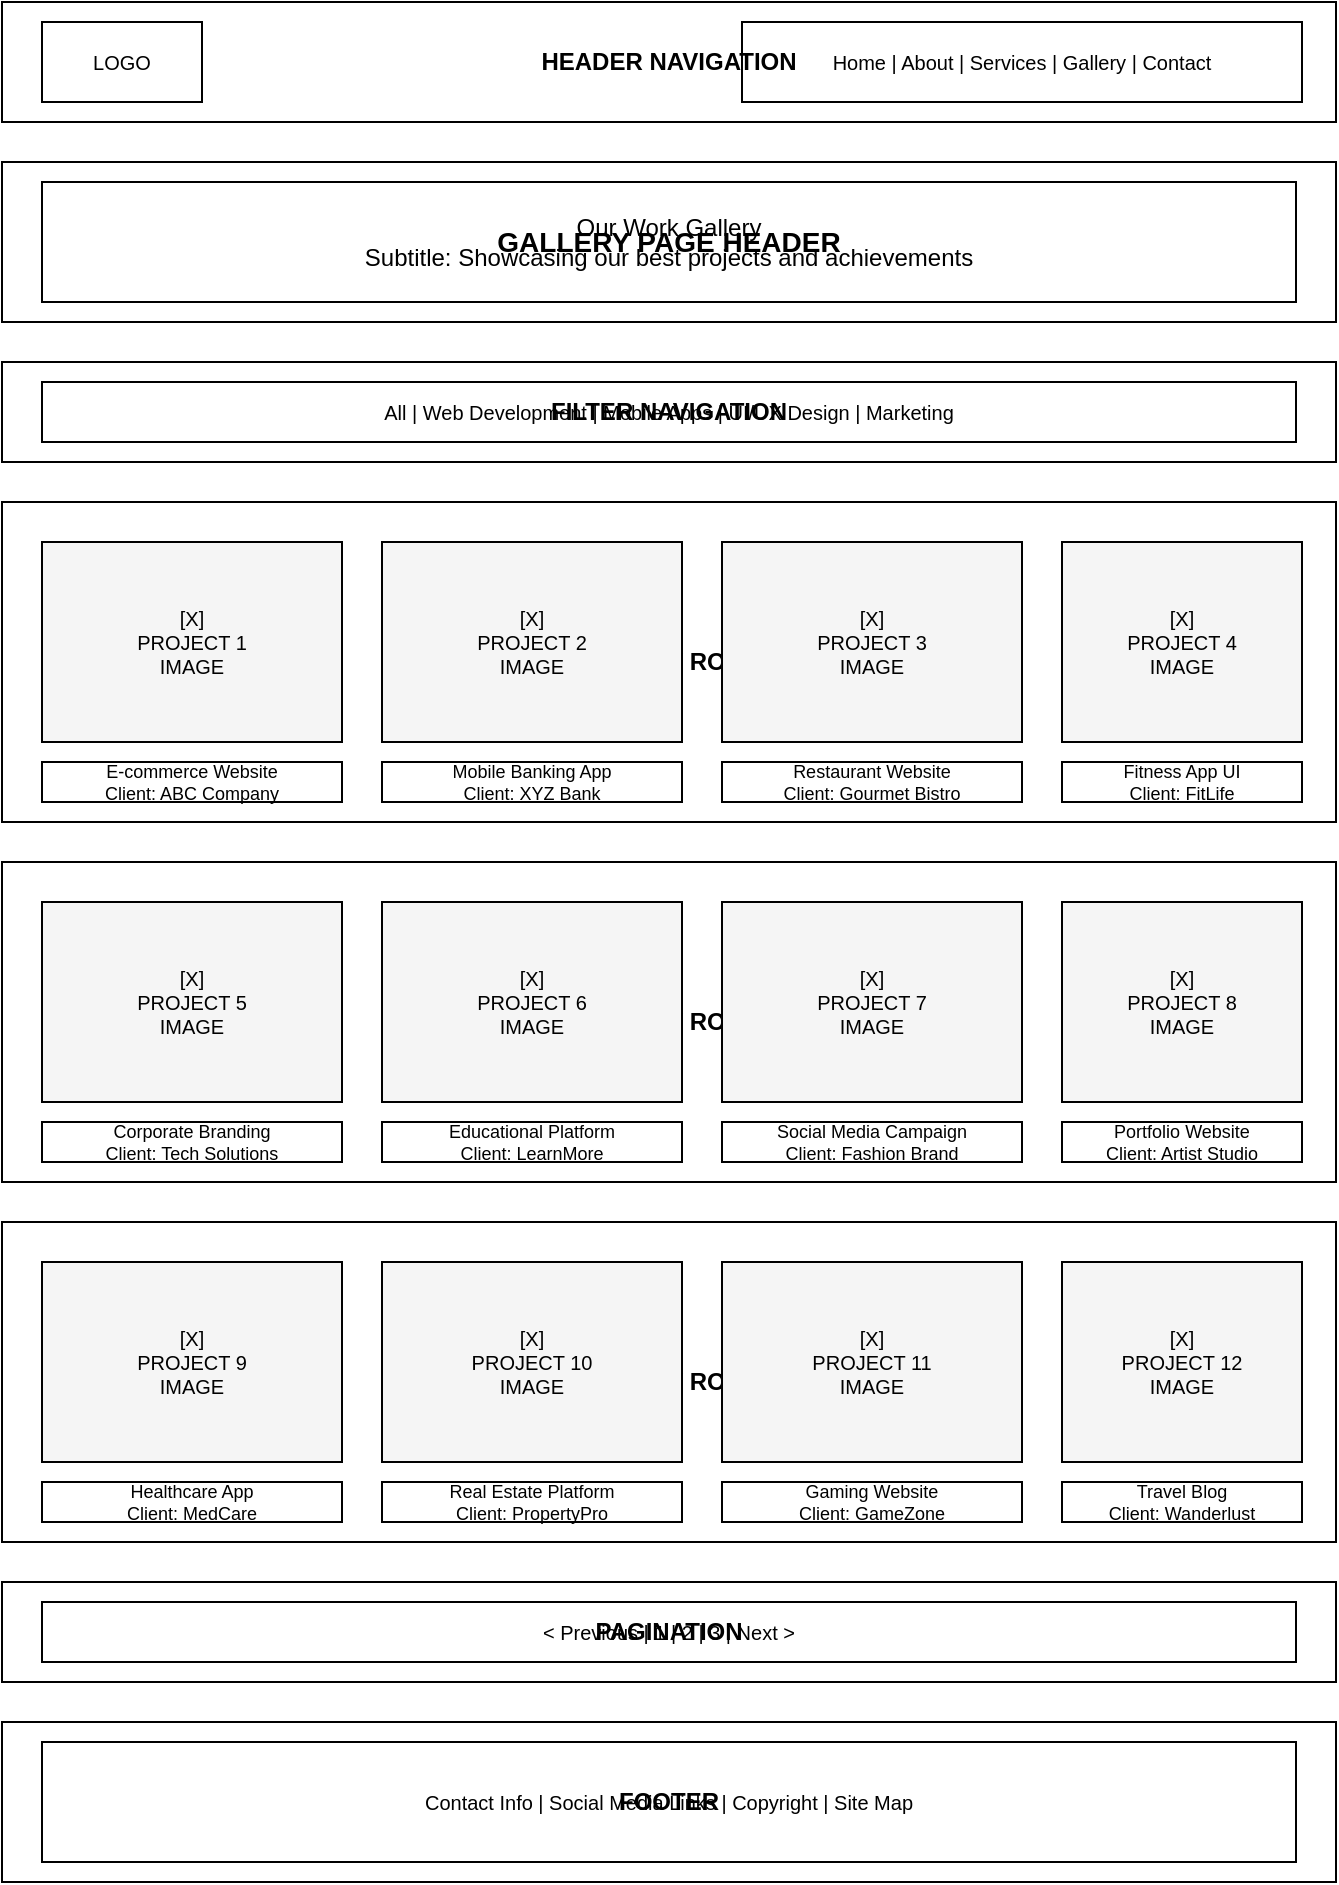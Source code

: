 <mxfile version="22.0.3">
  <diagram name="Gallery Page Wireframe" id="gallery-page">
    <mxGraphModel dx="1422" dy="794" grid="1" gridSize="10" guides="1" tooltips="1" connect="1" arrows="1" fold="1" page="1" pageScale="1" pageWidth="827" pageHeight="1169" math="0" shadow="0">
      <root>
        <mxCell id="0"/>
        <mxCell id="1" parent="0"/>
        
        <!-- Header Navigation -->
        <mxCell id="header-4" value="HEADER NAVIGATION" style="rounded=0;whiteSpace=wrap;html=1;fillColor=none;strokeColor=#000000;fontFamily=Arial;fontSize=12;fontStyle=1;align=center;" vertex="1" parent="1">
          <mxGeometry x="80" y="40" width="667" height="60" as="geometry"/>
        </mxCell>
        <mxCell id="logo-4" value="LOGO" style="rounded=0;whiteSpace=wrap;html=1;fillColor=none;strokeColor=#000000;fontFamily=Arial;fontSize=10;align=center;" vertex="1" parent="1">
          <mxGeometry x="100" y="50" width="80" height="40" as="geometry"/>
        </mxCell>
        <mxCell id="nav-4" value="Home | About | Services | Gallery | Contact" style="rounded=0;whiteSpace=wrap;html=1;fillColor=none;strokeColor=#000000;fontFamily=Arial;fontSize=10;align=center;" vertex="1" parent="1">
          <mxGeometry x="450" y="50" width="280" height="40" as="geometry"/>
        </mxCell>
        
        <!-- Page Header -->
        <mxCell id="page-header-4" value="GALLERY PAGE HEADER" style="rounded=0;whiteSpace=wrap;html=1;fillColor=none;strokeColor=#000000;fontFamily=Arial;fontSize=14;fontStyle=1;align=center;" vertex="1" parent="1">
          <mxGeometry x="80" y="120" width="667" height="80" as="geometry"/>
        </mxCell>
        <mxCell id="page-title-4" value="Our Work Gallery&#10;Subtitle: Showcasing our best projects and achievements" style="rounded=0;whiteSpace=wrap;html=1;fillColor=none;strokeColor=#000000;fontFamily=Arial;fontSize=12;align=center;" vertex="1" parent="1">
          <mxGeometry x="100" y="130" width="627" height="60" as="geometry"/>
        </mxCell>
        
        <!-- Filter Navigation -->
        <mxCell id="filter-nav" value="FILTER NAVIGATION" style="rounded=0;whiteSpace=wrap;html=1;fillColor=none;strokeColor=#000000;fontFamily=Arial;fontSize=12;fontStyle=1;align=center;" vertex="1" parent="1">
          <mxGeometry x="80" y="220" width="667" height="50" as="geometry"/>
        </mxCell>
        <mxCell id="filter-buttons" value="All | Web Development | Mobile Apps | UI/UX Design | Marketing" style="rounded=0;whiteSpace=wrap;html=1;fillColor=none;strokeColor=#000000;fontFamily=Arial;fontSize=10;align=center;" vertex="1" parent="1">
          <mxGeometry x="100" y="230" width="627" height="30" as="geometry"/>
        </mxCell>
        
        <!-- Gallery Grid Row 1 -->
        <mxCell id="gallery-row-1" value="GALLERY ROW 1" style="rounded=0;whiteSpace=wrap;html=1;fillColor=none;strokeColor=#000000;fontFamily=Arial;fontSize=12;fontStyle=1;align=center;" vertex="1" parent="1">
          <mxGeometry x="80" y="290" width="667" height="160" as="geometry"/>
        </mxCell>
        <mxCell id="project-1" value="[X]&#10;PROJECT 1&#10;IMAGE" style="rounded=0;whiteSpace=wrap;html=1;fillColor=#f5f5f5;strokeColor=#000000;fontFamily=Arial;fontSize=10;align=center;" vertex="1" parent="1">
          <mxGeometry x="100" y="310" width="150" height="100" as="geometry"/>
        </mxCell>
        <mxCell id="project-1-title" value="E-commerce Website&#10;Client: ABC Company" style="rounded=0;whiteSpace=wrap;html=1;fillColor=none;strokeColor=#000000;fontFamily=Arial;fontSize=9;align=center;" vertex="1" parent="1">
          <mxGeometry x="100" y="420" width="150" height="20" as="geometry"/>
        </mxCell>
        <mxCell id="project-2" value="[X]&#10;PROJECT 2&#10;IMAGE" style="rounded=0;whiteSpace=wrap;html=1;fillColor=#f5f5f5;strokeColor=#000000;fontFamily=Arial;fontSize=10;align=center;" vertex="1" parent="1">
          <mxGeometry x="270" y="310" width="150" height="100" as="geometry"/>
        </mxCell>
        <mxCell id="project-2-title" value="Mobile Banking App&#10;Client: XYZ Bank" style="rounded=0;whiteSpace=wrap;html=1;fillColor=none;strokeColor=#000000;fontFamily=Arial;fontSize=9;align=center;" vertex="1" parent="1">
          <mxGeometry x="270" y="420" width="150" height="20" as="geometry"/>
        </mxCell>
        <mxCell id="project-3" value="[X]&#10;PROJECT 3&#10;IMAGE" style="rounded=0;whiteSpace=wrap;html=1;fillColor=#f5f5f5;strokeColor=#000000;fontFamily=Arial;fontSize=10;align=center;" vertex="1" parent="1">
          <mxGeometry x="440" y="310" width="150" height="100" as="geometry"/>
        </mxCell>
        <mxCell id="project-3-title" value="Restaurant Website&#10;Client: Gourmet Bistro" style="rounded=0;whiteSpace=wrap;html=1;fillColor=none;strokeColor=#000000;fontFamily=Arial;fontSize=9;align=center;" vertex="1" parent="1">
          <mxGeometry x="440" y="420" width="150" height="20" as="geometry"/>
        </mxCell>
        <mxCell id="project-4" value="[X]&#10;PROJECT 4&#10;IMAGE" style="rounded=0;whiteSpace=wrap;html=1;fillColor=#f5f5f5;strokeColor=#000000;fontFamily=Arial;fontSize=10;align=center;" vertex="1" parent="1">
          <mxGeometry x="610" y="310" width="120" height="100" as="geometry"/>
        </mxCell>
        <mxCell id="project-4-title" value="Fitness App UI&#10;Client: FitLife" style="rounded=0;whiteSpace=wrap;html=1;fillColor=none;strokeColor=#000000;fontFamily=Arial;fontSize=9;align=center;" vertex="1" parent="1">
          <mxGeometry x="610" y="420" width="120" height="20" as="geometry"/>
        </mxCell>
        
        <!-- Gallery Grid Row 2 -->
        <mxCell id="gallery-row-2" value="GALLERY ROW 2" style="rounded=0;whiteSpace=wrap;html=1;fillColor=none;strokeColor=#000000;fontFamily=Arial;fontSize=12;fontStyle=1;align=center;" vertex="1" parent="1">
          <mxGeometry x="80" y="470" width="667" height="160" as="geometry"/>
        </mxCell>
        <mxCell id="project-5" value="[X]&#10;PROJECT 5&#10;IMAGE" style="rounded=0;whiteSpace=wrap;html=1;fillColor=#f5f5f5;strokeColor=#000000;fontFamily=Arial;fontSize=10;align=center;" vertex="1" parent="1">
          <mxGeometry x="100" y="490" width="150" height="100" as="geometry"/>
        </mxCell>
        <mxCell id="project-5-title" value="Corporate Branding&#10;Client: Tech Solutions" style="rounded=0;whiteSpace=wrap;html=1;fillColor=none;strokeColor=#000000;fontFamily=Arial;fontSize=9;align=center;" vertex="1" parent="1">
          <mxGeometry x="100" y="600" width="150" height="20" as="geometry"/>
        </mxCell>
        <mxCell id="project-6" value="[X]&#10;PROJECT 6&#10;IMAGE" style="rounded=0;whiteSpace=wrap;html=1;fillColor=#f5f5f5;strokeColor=#000000;fontFamily=Arial;fontSize=10;align=center;" vertex="1" parent="1">
          <mxGeometry x="270" y="490" width="150" height="100" as="geometry"/>
        </mxCell>
        <mxCell id="project-6-title" value="Educational Platform&#10;Client: LearnMore" style="rounded=0;whiteSpace=wrap;html=1;fillColor=none;strokeColor=#000000;fontFamily=Arial;fontSize=9;align=center;" vertex="1" parent="1">
          <mxGeometry x="270" y="600" width="150" height="20" as="geometry"/>
        </mxCell>
        <mxCell id="project-7" value="[X]&#10;PROJECT 7&#10;IMAGE" style="rounded=0;whiteSpace=wrap;html=1;fillColor=#f5f5f5;strokeColor=#000000;fontFamily=Arial;fontSize=10;align=center;" vertex="1" parent="1">
          <mxGeometry x="440" y="490" width="150" height="100" as="geometry"/>
        </mxCell>
        <mxCell id="project-7-title" value="Social Media Campaign&#10;Client: Fashion Brand" style="rounded=0;whiteSpace=wrap;html=1;fillColor=none;strokeColor=#000000;fontFamily=Arial;fontSize=9;align=center;" vertex="1" parent="1">
          <mxGeometry x="440" y="600" width="150" height="20" as="geometry"/>
        </mxCell>
        <mxCell id="project-8" value="[X]&#10;PROJECT 8&#10;IMAGE" style="rounded=0;whiteSpace=wrap;html=1;fillColor=#f5f5f5;strokeColor=#000000;fontFamily=Arial;fontSize=10;align=center;" vertex="1" parent="1">
          <mxGeometry x="610" y="490" width="120" height="100" as="geometry"/>
        </mxCell>
        <mxCell id="project-8-title" value="Portfolio Website&#10;Client: Artist Studio" style="rounded=0;whiteSpace=wrap;html=1;fillColor=none;strokeColor=#000000;fontFamily=Arial;fontSize=9;align=center;" vertex="1" parent="1">
          <mxGeometry x="610" y="600" width="120" height="20" as="geometry"/>
        </mxCell>
        
        <!-- Gallery Grid Row 3 -->
        <mxCell id="gallery-row-3" value="GALLERY ROW 3" style="rounded=0;whiteSpace=wrap;html=1;fillColor=none;strokeColor=#000000;fontFamily=Arial;fontSize=12;fontStyle=1;align=center;" vertex="1" parent="1">
          <mxGeometry x="80" y="650" width="667" height="160" as="geometry"/>
        </mxCell>
        <mxCell id="project-9" value="[X]&#10;PROJECT 9&#10;IMAGE" style="rounded=0;whiteSpace=wrap;html=1;fillColor=#f5f5f5;strokeColor=#000000;fontFamily=Arial;fontSize=10;align=center;" vertex="1" parent="1">
          <mxGeometry x="100" y="670" width="150" height="100" as="geometry"/>
        </mxCell>
        <mxCell id="project-9-title" value="Healthcare App&#10;Client: MedCare" style="rounded=0;whiteSpace=wrap;html=1;fillColor=none;strokeColor=#000000;fontFamily=Arial;fontSize=9;align=center;" vertex="1" parent="1">
          <mxGeometry x="100" y="780" width="150" height="20" as="geometry"/>
        </mxCell>
        <mxCell id="project-10" value="[X]&#10;PROJECT 10&#10;IMAGE" style="rounded=0;whiteSpace=wrap;html=1;fillColor=#f5f5f5;strokeColor=#000000;fontFamily=Arial;fontSize=10;align=center;" vertex="1" parent="1">
          <mxGeometry x="270" y="670" width="150" height="100" as="geometry"/>
        </mxCell>
        <mxCell id="project-10-title" value="Real Estate Platform&#10;Client: PropertyPro" style="rounded=0;whiteSpace=wrap;html=1;fillColor=none;strokeColor=#000000;fontFamily=Arial;fontSize=9;align=center;" vertex="1" parent="1">
          <mxGeometry x="270" y="780" width="150" height="20" as="geometry"/>
        </mxCell>
        <mxCell id="project-11" value="[X]&#10;PROJECT 11&#10;IMAGE" style="rounded=0;whiteSpace=wrap;html=1;fillColor=#f5f5f5;strokeColor=#000000;fontFamily=Arial;fontSize=10;align=center;" vertex="1" parent="1">
          <mxGeometry x="440" y="670" width="150" height="100" as="geometry"/>
        </mxCell>
        <mxCell id="project-11-title" value="Gaming Website&#10;Client: GameZone" style="rounded=0;whiteSpace=wrap;html=1;fillColor=none;strokeColor=#000000;fontFamily=Arial;fontSize=9;align=center;" vertex="1" parent="1">
          <mxGeometry x="440" y="780" width="150" height="20" as="geometry"/>
        </mxCell>
        <mxCell id="project-12" value="[X]&#10;PROJECT 12&#10;IMAGE" style="rounded=0;whiteSpace=wrap;html=1;fillColor=#f5f5f5;strokeColor=#000000;fontFamily=Arial;fontSize=10;align=center;" vertex="1" parent="1">
          <mxGeometry x="610" y="670" width="120" height="100" as="geometry"/>
        </mxCell>
        <mxCell id="project-12-title" value="Travel Blog&#10;Client: Wanderlust" style="rounded=0;whiteSpace=wrap;html=1;fillColor=none;strokeColor=#000000;fontFamily=Arial;fontSize=9;align=center;" vertex="1" parent="1">
          <mxGeometry x="610" y="780" width="120" height="20" as="geometry"/>
        </mxCell>
        
        <!-- Pagination -->
        <mxCell id="pagination" value="PAGINATION" style="rounded=0;whiteSpace=wrap;html=1;fillColor=none;strokeColor=#000000;fontFamily=Arial;fontSize=12;fontStyle=1;align=center;" vertex="1" parent="1">
          <mxGeometry x="80" y="830" width="667" height="50" as="geometry"/>
        </mxCell>
        <mxCell id="pagination-buttons" value="&lt; Previous | 1 | 2 | 3 | Next &gt;" style="rounded=0;whiteSpace=wrap;html=1;fillColor=none;strokeColor=#000000;fontFamily=Arial;fontSize=10;align=center;" vertex="1" parent="1">
          <mxGeometry x="100" y="840" width="627" height="30" as="geometry"/>
        </mxCell>
        
        <!-- Footer -->
        <mxCell id="footer-section-4" value="FOOTER" style="rounded=0;whiteSpace=wrap;html=1;fillColor=none;strokeColor=#000000;fontFamily=Arial;fontSize=12;fontStyle=1;align=center;" vertex="1" parent="1">
          <mxGeometry x="80" y="900" width="667" height="80" as="geometry"/>
        </mxCell>
        <mxCell id="footer-content-4" value="Contact Info | Social Media Links | Copyright | Site Map" style="rounded=0;whiteSpace=wrap;html=1;fillColor=none;strokeColor=#000000;fontFamily=Arial;fontSize=10;align=center;" vertex="1" parent="1">
          <mxGeometry x="100" y="910" width="627" height="60" as="geometry"/>
        </mxCell>
      </root>
    </mxGraphModel>
  </diagram>
</mxfile>